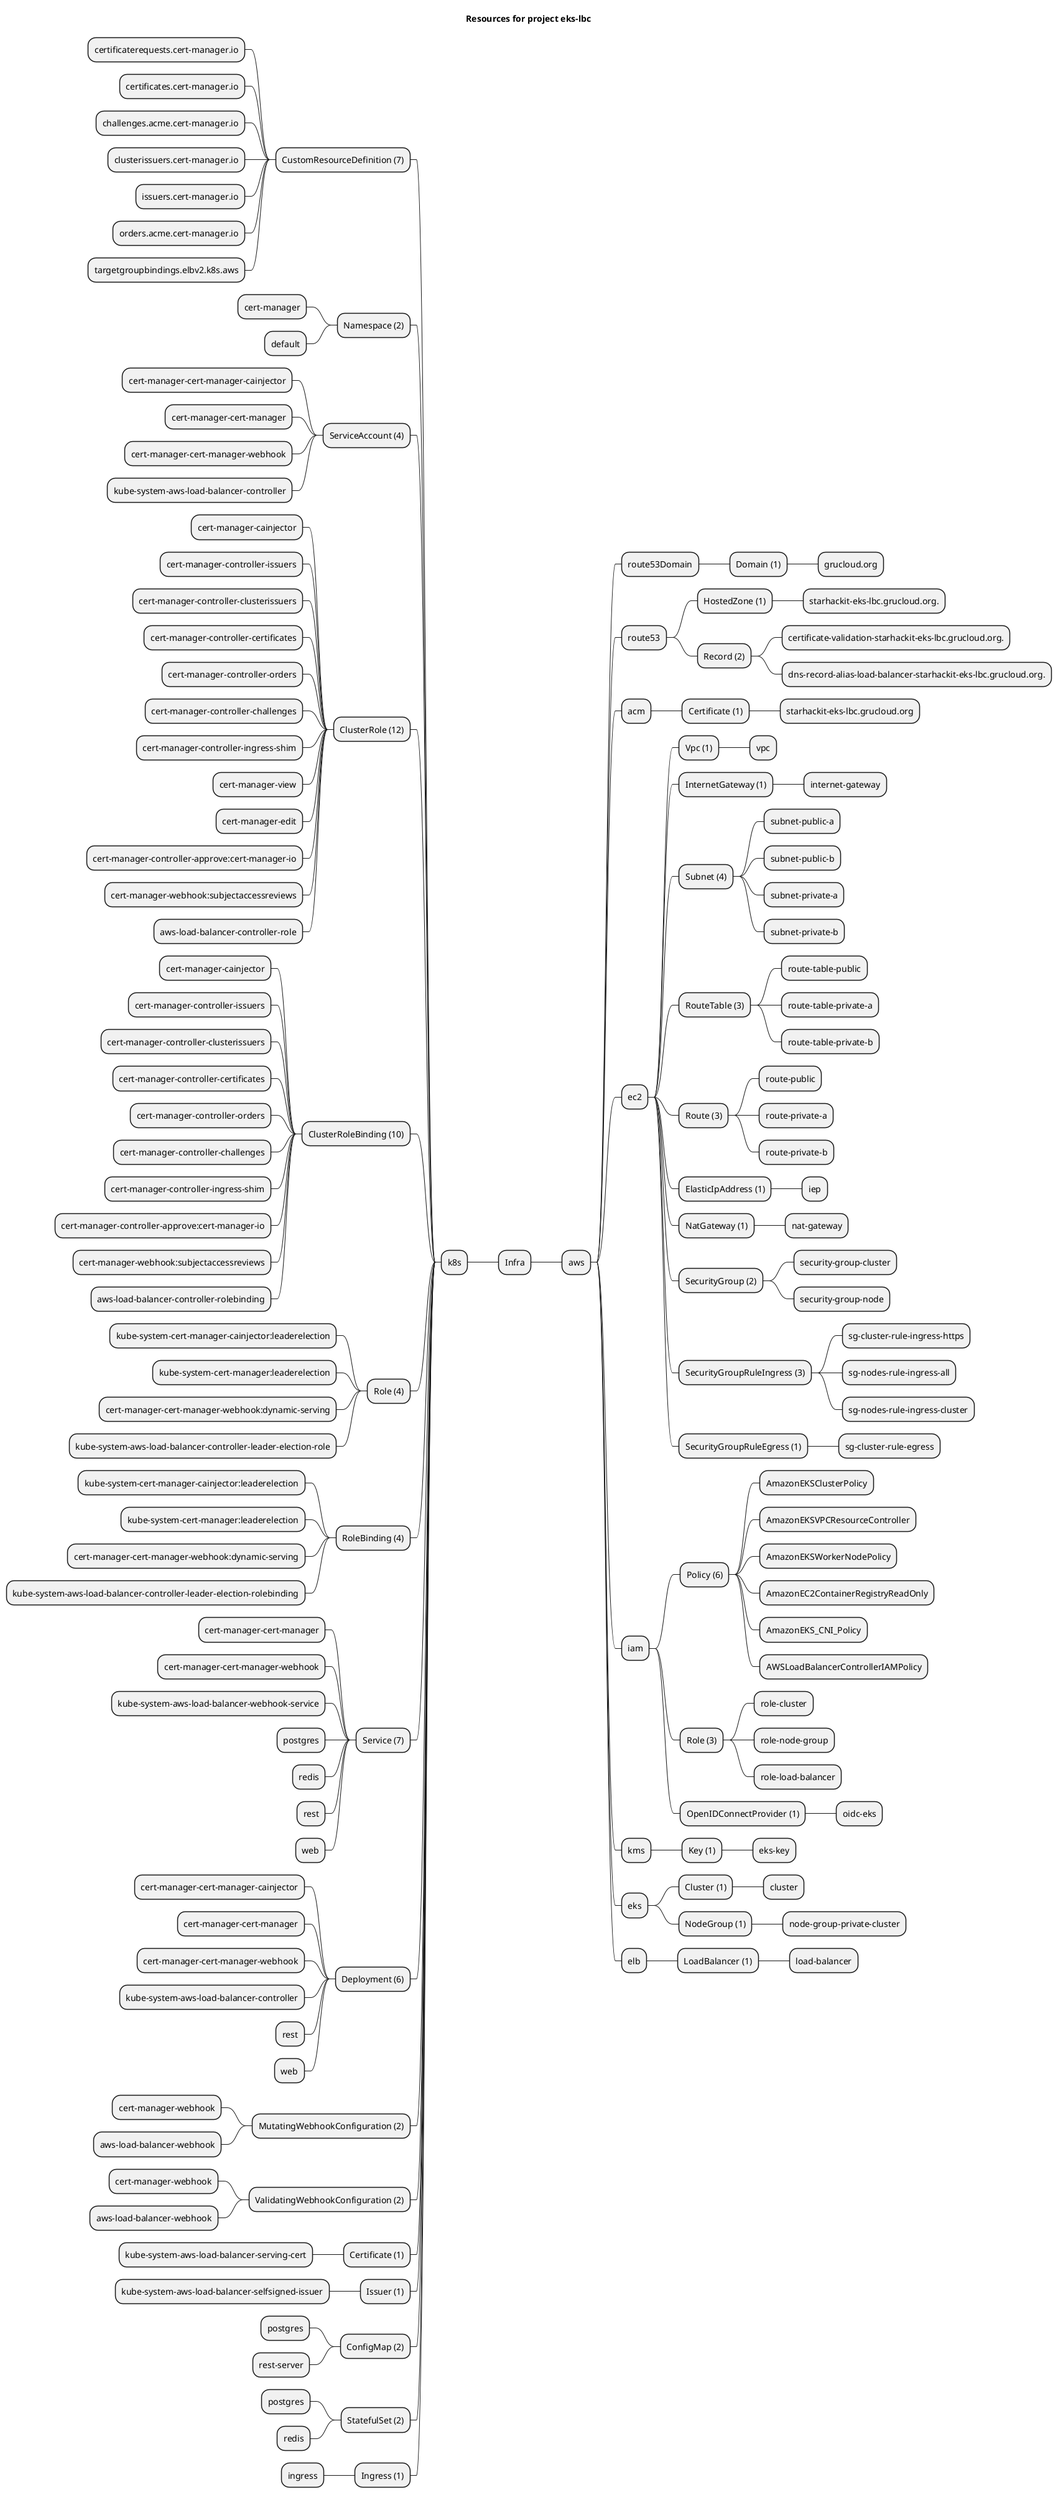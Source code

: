@startmindmap
title Resources for project eks-lbc
skinparam monochrome true
+ Infra
++ aws
+++ route53Domain
++++ Domain (1)
+++++ grucloud.org
+++ route53
++++ HostedZone (1)
+++++ starhackit-eks-lbc.grucloud.org.
++++ Record (2)
+++++ certificate-validation-starhackit-eks-lbc.grucloud.org.
+++++ dns-record-alias-load-balancer-starhackit-eks-lbc.grucloud.org.
+++ acm
++++ Certificate (1)
+++++ starhackit-eks-lbc.grucloud.org
+++ ec2
++++ Vpc (1)
+++++ vpc
++++ InternetGateway (1)
+++++ internet-gateway
++++ Subnet (4)
+++++ subnet-public-a
+++++ subnet-public-b
+++++ subnet-private-a
+++++ subnet-private-b
++++ RouteTable (3)
+++++ route-table-public
+++++ route-table-private-a
+++++ route-table-private-b
++++ Route (3)
+++++ route-public
+++++ route-private-a
+++++ route-private-b
++++ ElasticIpAddress (1)
+++++ iep
++++ NatGateway (1)
+++++ nat-gateway
++++ SecurityGroup (2)
+++++ security-group-cluster
+++++ security-group-node
++++ SecurityGroupRuleIngress (3)
+++++ sg-cluster-rule-ingress-https
+++++ sg-nodes-rule-ingress-all
+++++ sg-nodes-rule-ingress-cluster
++++ SecurityGroupRuleEgress (1)
+++++ sg-cluster-rule-egress
+++ iam
++++ Policy (6)
+++++ AmazonEKSClusterPolicy
+++++ AmazonEKSVPCResourceController
+++++ AmazonEKSWorkerNodePolicy
+++++ AmazonEC2ContainerRegistryReadOnly
+++++ AmazonEKS_CNI_Policy
+++++ AWSLoadBalancerControllerIAMPolicy
++++ Role (3)
+++++ role-cluster
+++++ role-node-group
+++++ role-load-balancer
++++ OpenIDConnectProvider (1)
+++++ oidc-eks
+++ kms
++++ Key (1)
+++++ eks-key
+++ eks
++++ Cluster (1)
+++++ cluster
++++ NodeGroup (1)
+++++ node-group-private-cluster
+++ elb
++++ LoadBalancer (1)
+++++ load-balancer
-- k8s
--- CustomResourceDefinition (7)
---- certificaterequests.cert-manager.io
---- certificates.cert-manager.io
---- challenges.acme.cert-manager.io
---- clusterissuers.cert-manager.io
---- issuers.cert-manager.io
---- orders.acme.cert-manager.io
---- targetgroupbindings.elbv2.k8s.aws
--- Namespace (2)
---- cert-manager
---- default
--- ServiceAccount (4)
---- cert-manager-cert-manager-cainjector
---- cert-manager-cert-manager
---- cert-manager-cert-manager-webhook
---- kube-system-aws-load-balancer-controller
--- ClusterRole (12)
---- cert-manager-cainjector
---- cert-manager-controller-issuers
---- cert-manager-controller-clusterissuers
---- cert-manager-controller-certificates
---- cert-manager-controller-orders
---- cert-manager-controller-challenges
---- cert-manager-controller-ingress-shim
---- cert-manager-view
---- cert-manager-edit
---- cert-manager-controller-approve:cert-manager-io
---- cert-manager-webhook:subjectaccessreviews
---- aws-load-balancer-controller-role
--- ClusterRoleBinding (10)
---- cert-manager-cainjector
---- cert-manager-controller-issuers
---- cert-manager-controller-clusterissuers
---- cert-manager-controller-certificates
---- cert-manager-controller-orders
---- cert-manager-controller-challenges
---- cert-manager-controller-ingress-shim
---- cert-manager-controller-approve:cert-manager-io
---- cert-manager-webhook:subjectaccessreviews
---- aws-load-balancer-controller-rolebinding
--- Role (4)
---- kube-system-cert-manager-cainjector:leaderelection
---- kube-system-cert-manager:leaderelection
---- cert-manager-cert-manager-webhook:dynamic-serving
---- kube-system-aws-load-balancer-controller-leader-election-role
--- RoleBinding (4)
---- kube-system-cert-manager-cainjector:leaderelection
---- kube-system-cert-manager:leaderelection
---- cert-manager-cert-manager-webhook:dynamic-serving
---- kube-system-aws-load-balancer-controller-leader-election-rolebinding
--- Service (7)
---- cert-manager-cert-manager
---- cert-manager-cert-manager-webhook
---- kube-system-aws-load-balancer-webhook-service
---- postgres
---- redis
---- rest
---- web
--- Deployment (6)
---- cert-manager-cert-manager-cainjector
---- cert-manager-cert-manager
---- cert-manager-cert-manager-webhook
---- kube-system-aws-load-balancer-controller
---- rest
---- web
--- MutatingWebhookConfiguration (2)
---- cert-manager-webhook
---- aws-load-balancer-webhook
--- ValidatingWebhookConfiguration (2)
---- cert-manager-webhook
---- aws-load-balancer-webhook
--- Certificate (1)
---- kube-system-aws-load-balancer-serving-cert
--- Issuer (1)
---- kube-system-aws-load-balancer-selfsigned-issuer
--- ConfigMap (2)
---- postgres
---- rest-server
--- StatefulSet (2)
---- postgres
---- redis
--- Ingress (1)
---- ingress
@endmindmap
